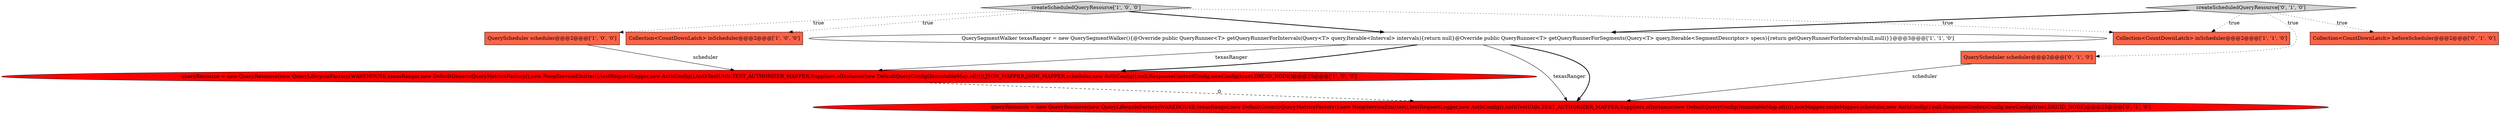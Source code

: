 digraph {
0 [style = filled, label = "queryResource = new QueryResource(new QueryLifecycleFactory(WAREHOUSE,texasRanger,new DefaultGenericQueryMetricsFactory(),new NoopServiceEmitter(),testRequestLogger,new AuthConfig(),AuthTestUtils.TEST_AUTHORIZER_MAPPER,Suppliers.ofInstance(new DefaultQueryConfig(ImmutableMap.of()))),JSON_MAPPER,JSON_MAPPER,scheduler,new AuthConfig(),null,ResponseContextConfig.newConfig(true),DRUID_NODE)@@@25@@@['1', '0', '0']", fillcolor = red, shape = ellipse image = "AAA1AAABBB1BBB"];
2 [style = filled, label = "Collection<CountDownLatch> inScheduler@@@2@@@['1', '0', '0']", fillcolor = tomato, shape = box image = "AAA0AAABBB1BBB"];
6 [style = filled, label = "Collection<CountDownLatch> beforeScheduler@@@2@@@['0', '1', '0']", fillcolor = tomato, shape = box image = "AAA0AAABBB2BBB"];
7 [style = filled, label = "QueryScheduler scheduler@@@2@@@['0', '1', '0']", fillcolor = tomato, shape = box image = "AAA0AAABBB2BBB"];
5 [style = filled, label = "Collection<CountDownLatch> inScheduler@@@2@@@['1', '1', '0']", fillcolor = tomato, shape = box image = "AAA0AAABBB1BBB"];
3 [style = filled, label = "QuerySegmentWalker texasRanger = new QuerySegmentWalker(){@Override public QueryRunner<T> getQueryRunnerForIntervals(Query<T> query,Iterable<Interval> intervals){return null}@Override public QueryRunner<T> getQueryRunnerForSegments(Query<T> query,Iterable<SegmentDescriptor> specs){return getQueryRunnerForIntervals(null,null)}}@@@3@@@['1', '1', '0']", fillcolor = white, shape = ellipse image = "AAA0AAABBB1BBB"];
1 [style = filled, label = "createScheduledQueryResource['1', '0', '0']", fillcolor = lightgray, shape = diamond image = "AAA0AAABBB1BBB"];
8 [style = filled, label = "queryResource = new QueryResource(new QueryLifecycleFactory(WAREHOUSE,texasRanger,new DefaultGenericQueryMetricsFactory(),new NoopServiceEmitter(),testRequestLogger,new AuthConfig(),AuthTestUtils.TEST_AUTHORIZER_MAPPER,Suppliers.ofInstance(new DefaultQueryConfig(ImmutableMap.of()))),jsonMapper,smileMapper,scheduler,new AuthConfig(),null,ResponseContextConfig.newConfig(true),DRUID_NODE)@@@25@@@['0', '1', '0']", fillcolor = red, shape = ellipse image = "AAA1AAABBB2BBB"];
4 [style = filled, label = "QueryScheduler scheduler@@@2@@@['1', '0', '0']", fillcolor = tomato, shape = box image = "AAA0AAABBB1BBB"];
9 [style = filled, label = "createScheduledQueryResource['0', '1', '0']", fillcolor = lightgray, shape = diamond image = "AAA0AAABBB2BBB"];
1->3 [style = bold, label=""];
4->0 [style = solid, label="scheduler"];
9->3 [style = bold, label=""];
0->8 [style = dashed, label="0"];
1->4 [style = dotted, label="true"];
9->7 [style = dotted, label="true"];
1->2 [style = dotted, label="true"];
3->8 [style = solid, label="texasRanger"];
3->0 [style = solid, label="texasRanger"];
9->6 [style = dotted, label="true"];
3->8 [style = bold, label=""];
1->5 [style = dotted, label="true"];
3->0 [style = bold, label=""];
7->8 [style = solid, label="scheduler"];
9->5 [style = dotted, label="true"];
}
